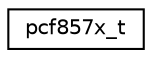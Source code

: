 digraph "Graphical Class Hierarchy"
{
 // LATEX_PDF_SIZE
  edge [fontname="Helvetica",fontsize="10",labelfontname="Helvetica",labelfontsize="10"];
  node [fontname="Helvetica",fontsize="10",shape=record];
  rankdir="LR";
  Node0 [label="pcf857x_t",height=0.2,width=0.4,color="black", fillcolor="white", style="filled",URL="$structpcf857x__t.html",tooltip="PCF857X device data structure type."];
}
